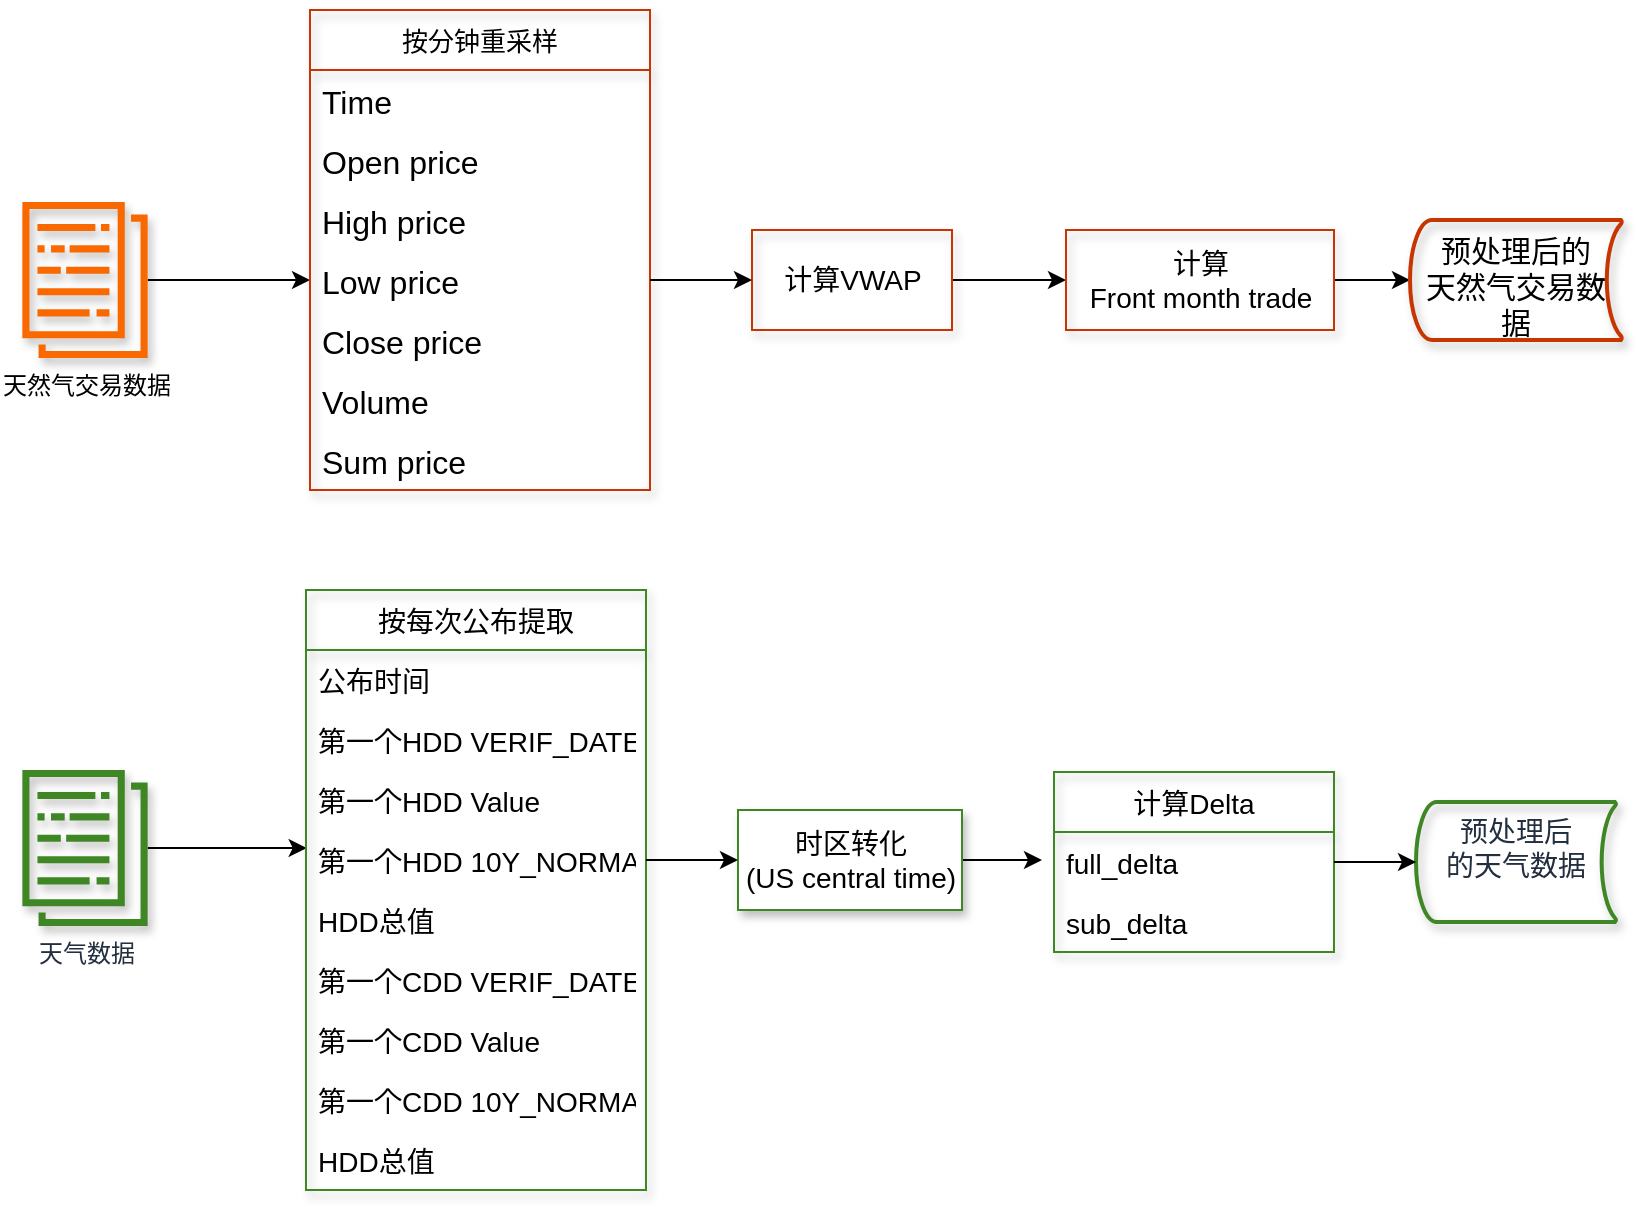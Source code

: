 <mxfile version="16.5.3" type="device"><diagram id="RaVUkB2NrCcxo8iWQkJ0" name="Page-1"><mxGraphModel dx="1550" dy="811" grid="1" gridSize="10" guides="1" tooltips="1" connect="1" arrows="1" fold="1" page="1" pageScale="1" pageWidth="827" pageHeight="1169" math="0" shadow="0"><root><mxCell id="0"/><mxCell id="1" parent="0"/><mxCell id="xQEtM8D5ab1j3eySA9Fe-50" style="edgeStyle=orthogonalEdgeStyle;rounded=0;orthogonalLoop=1;jettySize=auto;html=1;entryX=0.002;entryY=0.3;entryDx=0;entryDy=0;entryPerimeter=0;fontSize=12;" edge="1" parent="1" source="xQEtM8D5ab1j3eySA9Fe-1" target="xQEtM8D5ab1j3eySA9Fe-46"><mxGeometry relative="1" as="geometry"/></mxCell><mxCell id="xQEtM8D5ab1j3eySA9Fe-1" value="天气数据" style="sketch=0;outlineConnect=0;fontColor=#232F3E;gradientColor=none;fillColor=#3F8624;strokeColor=none;dashed=0;verticalLabelPosition=bottom;verticalAlign=top;align=center;html=1;fontSize=12;fontStyle=0;aspect=fixed;pointerEvents=1;shape=mxgraph.aws4.data_set;shadow=1;" vertex="1" parent="1"><mxGeometry x="20" y="480" width="63" height="78" as="geometry"/></mxCell><mxCell id="xQEtM8D5ab1j3eySA9Fe-34" style="edgeStyle=orthogonalEdgeStyle;rounded=0;orthogonalLoop=1;jettySize=auto;html=1;entryX=0;entryY=0.5;entryDx=0;entryDy=0;" edge="1" parent="1" source="xQEtM8D5ab1j3eySA9Fe-2" target="xQEtM8D5ab1j3eySA9Fe-25"><mxGeometry relative="1" as="geometry"/></mxCell><mxCell id="xQEtM8D5ab1j3eySA9Fe-2" value="天然气交易数据" style="sketch=0;outlineConnect=0;fillColor=#fa6800;strokeColor=#C73500;dashed=0;verticalLabelPosition=bottom;verticalAlign=top;align=center;html=1;fontSize=12;fontStyle=0;aspect=fixed;pointerEvents=1;shape=mxgraph.aws4.data_set;fontColor=#000000;shadow=1;" vertex="1" parent="1"><mxGeometry x="20" y="196" width="63" height="78" as="geometry"/></mxCell><mxCell id="xQEtM8D5ab1j3eySA9Fe-14" style="edgeStyle=orthogonalEdgeStyle;rounded=0;orthogonalLoop=1;jettySize=auto;html=1;entryX=0;entryY=0.5;entryDx=0;entryDy=0;" edge="1" parent="1" source="xQEtM8D5ab1j3eySA9Fe-4" target="xQEtM8D5ab1j3eySA9Fe-5"><mxGeometry relative="1" as="geometry"/></mxCell><mxCell id="xQEtM8D5ab1j3eySA9Fe-4" value="计算VWAP" style="html=1;dashed=0;whitespace=wrap;fillColor=none;strokeColor=#C73500;fontColor=#000000;gradientColor=none;shadow=1;fontSize=14;" vertex="1" parent="1"><mxGeometry x="385" y="210" width="100" height="50" as="geometry"/></mxCell><mxCell id="xQEtM8D5ab1j3eySA9Fe-17" style="edgeStyle=orthogonalEdgeStyle;rounded=0;orthogonalLoop=1;jettySize=auto;html=1;entryX=0;entryY=0.5;entryDx=0;entryDy=0;entryPerimeter=0;" edge="1" parent="1" source="xQEtM8D5ab1j3eySA9Fe-5" target="xQEtM8D5ab1j3eySA9Fe-15"><mxGeometry relative="1" as="geometry"/></mxCell><mxCell id="xQEtM8D5ab1j3eySA9Fe-5" value="计算 &lt;br&gt;Front month trade" style="html=1;dashed=0;whitespace=wrap;shadow=1;fillColor=none;strokeColor=#C73500;fontColor=#000000;gradientColor=none;fontSize=14;" vertex="1" parent="1"><mxGeometry x="542" y="210" width="134" height="50" as="geometry"/></mxCell><mxCell id="xQEtM8D5ab1j3eySA9Fe-58" style="edgeStyle=orthogonalEdgeStyle;rounded=0;orthogonalLoop=1;jettySize=auto;html=1;fontSize=14;" edge="1" parent="1" source="xQEtM8D5ab1j3eySA9Fe-7"><mxGeometry relative="1" as="geometry"><mxPoint x="530" y="525" as="targetPoint"/></mxGeometry></mxCell><mxCell id="xQEtM8D5ab1j3eySA9Fe-7" value="时区转化 &lt;br style=&quot;font-size: 14px;&quot;&gt;&lt;font style=&quot;font-size: 14px;&quot;&gt;(&lt;span lang=&quot;EN-AU&quot; style=&quot;line-height: 107%; font-size: 14px;&quot;&gt;US central time)&lt;/span&gt;&lt;/font&gt;" style="html=1;dashed=0;whitespace=wrap;strokeColor=#3F8624;shadow=1;fontSize=14;" vertex="1" parent="1"><mxGeometry x="378" y="500" width="112" height="50" as="geometry"/></mxCell><mxCell id="xQEtM8D5ab1j3eySA9Fe-15" value="预处理后的&lt;br&gt;天然气交易数据" style="strokeWidth=2;html=1;shape=mxgraph.flowchart.stored_data;whiteSpace=wrap;shadow=1;fillColor=none;gradientColor=none;verticalAlign=top;strokeColor=#C73500;fontColor=#000000;sketch=0;dashed=0;fontStyle=0;fontSize=15;" vertex="1" parent="1"><mxGeometry x="714" y="205" width="106" height="60" as="geometry"/></mxCell><mxCell id="xQEtM8D5ab1j3eySA9Fe-16" value="预处理后&lt;br&gt;的天气数据" style="strokeWidth=2;html=1;shape=mxgraph.flowchart.stored_data;whiteSpace=wrap;shadow=1;fillColor=none;gradientColor=none;verticalAlign=top;strokeColor=#3F8624;fontColor=#232F3E;sketch=0;dashed=0;fontStyle=0;fontSize=14;" vertex="1" parent="1"><mxGeometry x="717" y="496" width="100" height="60" as="geometry"/></mxCell><mxCell id="xQEtM8D5ab1j3eySA9Fe-22" value="按分钟重采样" style="swimlane;fontStyle=0;childLayout=stackLayout;horizontal=1;startSize=30;horizontalStack=0;resizeParent=1;resizeParentMax=0;resizeLast=0;collapsible=1;marginBottom=0;shadow=1;strokeColor=#C73500;fillColor=none;gradientColor=none;fontColor=#000000;dashed=0;fontSize=13;" vertex="1" parent="1"><mxGeometry x="164" y="100" width="170" height="240" as="geometry"><mxRectangle x="244" y="69" width="136" height="30" as="alternateBounds"/></mxGeometry></mxCell><mxCell id="xQEtM8D5ab1j3eySA9Fe-33" value="Time" style="text;strokeColor=none;fillColor=none;align=left;verticalAlign=middle;spacingLeft=4;spacingRight=4;overflow=hidden;points=[[0,0.5],[1,0.5]];portConstraint=eastwest;rotatable=0;shadow=1;fontSize=16;" vertex="1" parent="xQEtM8D5ab1j3eySA9Fe-22"><mxGeometry y="30" width="170" height="30" as="geometry"/></mxCell><mxCell id="xQEtM8D5ab1j3eySA9Fe-23" value="Open price" style="text;strokeColor=none;fillColor=none;align=left;verticalAlign=middle;spacingLeft=4;spacingRight=4;overflow=hidden;points=[[0,0.5],[1,0.5]];portConstraint=eastwest;rotatable=0;shadow=1;fontSize=16;" vertex="1" parent="xQEtM8D5ab1j3eySA9Fe-22"><mxGeometry y="60" width="170" height="30" as="geometry"/></mxCell><mxCell id="xQEtM8D5ab1j3eySA9Fe-24" value="High price" style="text;strokeColor=none;fillColor=none;align=left;verticalAlign=middle;spacingLeft=4;spacingRight=4;overflow=hidden;points=[[0,0.5],[1,0.5]];portConstraint=eastwest;rotatable=0;shadow=1;fontSize=16;" vertex="1" parent="xQEtM8D5ab1j3eySA9Fe-22"><mxGeometry y="90" width="170" height="30" as="geometry"/></mxCell><mxCell id="xQEtM8D5ab1j3eySA9Fe-25" value="Low price" style="text;strokeColor=none;fillColor=none;align=left;verticalAlign=middle;spacingLeft=4;spacingRight=4;overflow=hidden;points=[[0,0.5],[1,0.5]];portConstraint=eastwest;rotatable=0;shadow=1;fontSize=16;" vertex="1" parent="xQEtM8D5ab1j3eySA9Fe-22"><mxGeometry y="120" width="170" height="30" as="geometry"/></mxCell><mxCell id="xQEtM8D5ab1j3eySA9Fe-30" value="Close price" style="text;strokeColor=none;fillColor=none;align=left;verticalAlign=middle;spacingLeft=4;spacingRight=4;overflow=hidden;points=[[0,0.5],[1,0.5]];portConstraint=eastwest;rotatable=0;shadow=1;fontSize=16;" vertex="1" parent="xQEtM8D5ab1j3eySA9Fe-22"><mxGeometry y="150" width="170" height="30" as="geometry"/></mxCell><mxCell id="xQEtM8D5ab1j3eySA9Fe-31" value="Volume " style="text;strokeColor=none;fillColor=none;align=left;verticalAlign=middle;spacingLeft=4;spacingRight=4;overflow=hidden;points=[[0,0.5],[1,0.5]];portConstraint=eastwest;rotatable=0;shadow=1;fontSize=16;" vertex="1" parent="xQEtM8D5ab1j3eySA9Fe-22"><mxGeometry y="180" width="170" height="30" as="geometry"/></mxCell><mxCell id="xQEtM8D5ab1j3eySA9Fe-32" value="Sum price" style="text;strokeColor=none;fillColor=none;align=left;verticalAlign=middle;spacingLeft=4;spacingRight=4;overflow=hidden;points=[[0,0.5],[1,0.5]];portConstraint=eastwest;rotatable=0;shadow=1;fontSize=16;" vertex="1" parent="xQEtM8D5ab1j3eySA9Fe-22"><mxGeometry y="210" width="170" height="30" as="geometry"/></mxCell><mxCell id="xQEtM8D5ab1j3eySA9Fe-35" style="edgeStyle=orthogonalEdgeStyle;rounded=0;orthogonalLoop=1;jettySize=auto;html=1;entryX=0;entryY=0.5;entryDx=0;entryDy=0;" edge="1" parent="1" source="xQEtM8D5ab1j3eySA9Fe-25" target="xQEtM8D5ab1j3eySA9Fe-4"><mxGeometry relative="1" as="geometry"/></mxCell><mxCell id="xQEtM8D5ab1j3eySA9Fe-37" value="按每次公布提取" style="swimlane;fontStyle=0;childLayout=stackLayout;horizontal=1;startSize=30;horizontalStack=0;resizeParent=1;resizeParentMax=0;resizeLast=0;collapsible=1;marginBottom=0;shadow=1;fontSize=14;strokeColor=#3F8624;fillColor=none;gradientColor=none;" vertex="1" parent="1"><mxGeometry x="162" y="390" width="170" height="300" as="geometry"/></mxCell><mxCell id="xQEtM8D5ab1j3eySA9Fe-38" value="公布时间" style="text;strokeColor=none;fillColor=none;align=left;verticalAlign=middle;spacingLeft=4;spacingRight=4;overflow=hidden;points=[[0,0.5],[1,0.5]];portConstraint=eastwest;rotatable=0;shadow=1;fontSize=14;" vertex="1" parent="xQEtM8D5ab1j3eySA9Fe-37"><mxGeometry y="30" width="170" height="30" as="geometry"/></mxCell><mxCell id="xQEtM8D5ab1j3eySA9Fe-39" value="第一个HDD VERIF_DATE" style="text;strokeColor=none;fillColor=none;align=left;verticalAlign=middle;spacingLeft=4;spacingRight=4;overflow=hidden;points=[[0,0.5],[1,0.5]];portConstraint=eastwest;rotatable=0;shadow=1;fontSize=14;" vertex="1" parent="xQEtM8D5ab1j3eySA9Fe-37"><mxGeometry y="60" width="170" height="30" as="geometry"/></mxCell><mxCell id="xQEtM8D5ab1j3eySA9Fe-40" value="第一个HDD Value" style="text;strokeColor=none;fillColor=none;align=left;verticalAlign=middle;spacingLeft=4;spacingRight=4;overflow=hidden;points=[[0,0.5],[1,0.5]];portConstraint=eastwest;rotatable=0;shadow=1;fontSize=14;" vertex="1" parent="xQEtM8D5ab1j3eySA9Fe-37"><mxGeometry y="90" width="170" height="30" as="geometry"/></mxCell><mxCell id="xQEtM8D5ab1j3eySA9Fe-46" value="第一个HDD 10Y_NORMAL" style="text;strokeColor=none;fillColor=none;align=left;verticalAlign=middle;spacingLeft=4;spacingRight=4;overflow=hidden;points=[[0,0.5],[1,0.5]];portConstraint=eastwest;rotatable=0;shadow=1;fontSize=14;" vertex="1" parent="xQEtM8D5ab1j3eySA9Fe-37"><mxGeometry y="120" width="170" height="30" as="geometry"/></mxCell><mxCell id="xQEtM8D5ab1j3eySA9Fe-45" value="HDD总值" style="text;strokeColor=none;fillColor=none;align=left;verticalAlign=middle;spacingLeft=4;spacingRight=4;overflow=hidden;points=[[0,0.5],[1,0.5]];portConstraint=eastwest;rotatable=0;shadow=1;fontSize=14;" vertex="1" parent="xQEtM8D5ab1j3eySA9Fe-37"><mxGeometry y="150" width="170" height="30" as="geometry"/></mxCell><mxCell id="xQEtM8D5ab1j3eySA9Fe-44" value="第一个CDD VERIF_DATE" style="text;strokeColor=none;fillColor=none;align=left;verticalAlign=middle;spacingLeft=4;spacingRight=4;overflow=hidden;points=[[0,0.5],[1,0.5]];portConstraint=eastwest;rotatable=0;shadow=1;fontSize=14;" vertex="1" parent="xQEtM8D5ab1j3eySA9Fe-37"><mxGeometry y="180" width="170" height="30" as="geometry"/></mxCell><mxCell id="xQEtM8D5ab1j3eySA9Fe-43" value="第一个CDD Value" style="text;strokeColor=none;fillColor=none;align=left;verticalAlign=middle;spacingLeft=4;spacingRight=4;overflow=hidden;points=[[0,0.5],[1,0.5]];portConstraint=eastwest;rotatable=0;shadow=1;fontSize=14;" vertex="1" parent="xQEtM8D5ab1j3eySA9Fe-37"><mxGeometry y="210" width="170" height="30" as="geometry"/></mxCell><mxCell id="xQEtM8D5ab1j3eySA9Fe-42" value="第一个CDD 10Y_NORMAL" style="text;strokeColor=none;fillColor=none;align=left;verticalAlign=middle;spacingLeft=4;spacingRight=4;overflow=hidden;points=[[0,0.5],[1,0.5]];portConstraint=eastwest;rotatable=0;shadow=1;fontSize=14;" vertex="1" parent="xQEtM8D5ab1j3eySA9Fe-37"><mxGeometry y="240" width="170" height="30" as="geometry"/></mxCell><mxCell id="xQEtM8D5ab1j3eySA9Fe-41" style="text;strokeColor=none;fillColor=none;align=left;verticalAlign=middle;spacingLeft=4;spacingRight=4;overflow=hidden;points=[[0,0.5],[1,0.5]];portConstraint=eastwest;rotatable=0;shadow=1;fontSize=13;" vertex="1" parent="xQEtM8D5ab1j3eySA9Fe-37"><mxGeometry y="270" width="170" height="30" as="geometry"/></mxCell><mxCell id="xQEtM8D5ab1j3eySA9Fe-47" value="HDD总值" style="text;strokeColor=none;fillColor=none;align=left;verticalAlign=middle;spacingLeft=4;spacingRight=4;overflow=hidden;points=[[0,0.5],[1,0.5]];portConstraint=eastwest;rotatable=0;shadow=1;fontSize=14;" vertex="1" parent="1"><mxGeometry x="162" y="660" width="166" height="30" as="geometry"/></mxCell><mxCell id="xQEtM8D5ab1j3eySA9Fe-51" style="edgeStyle=orthogonalEdgeStyle;rounded=0;orthogonalLoop=1;jettySize=auto;html=1;fontSize=12;" edge="1" parent="1" source="xQEtM8D5ab1j3eySA9Fe-46" target="xQEtM8D5ab1j3eySA9Fe-7"><mxGeometry relative="1" as="geometry"/></mxCell><mxCell id="xQEtM8D5ab1j3eySA9Fe-54" value="计算Delta" style="swimlane;fontStyle=0;childLayout=stackLayout;horizontal=1;startSize=30;horizontalStack=0;resizeParent=1;resizeParentMax=0;resizeLast=0;collapsible=1;marginBottom=0;shadow=1;fontSize=14;strokeColor=#3F8624;fillColor=none;gradientColor=none;" vertex="1" parent="1"><mxGeometry x="536" y="481" width="140" height="90" as="geometry"/></mxCell><mxCell id="xQEtM8D5ab1j3eySA9Fe-55" value="full_delta" style="text;strokeColor=none;fillColor=none;align=left;verticalAlign=middle;spacingLeft=4;spacingRight=4;overflow=hidden;points=[[0,0.5],[1,0.5]];portConstraint=eastwest;rotatable=0;shadow=1;fontSize=14;" vertex="1" parent="xQEtM8D5ab1j3eySA9Fe-54"><mxGeometry y="30" width="140" height="30" as="geometry"/></mxCell><mxCell id="xQEtM8D5ab1j3eySA9Fe-57" value="sub_delta" style="text;strokeColor=none;fillColor=none;align=left;verticalAlign=middle;spacingLeft=4;spacingRight=4;overflow=hidden;points=[[0,0.5],[1,0.5]];portConstraint=eastwest;rotatable=0;shadow=1;fontSize=14;" vertex="1" parent="xQEtM8D5ab1j3eySA9Fe-54"><mxGeometry y="60" width="140" height="30" as="geometry"/></mxCell><mxCell id="xQEtM8D5ab1j3eySA9Fe-60" style="edgeStyle=orthogonalEdgeStyle;rounded=0;orthogonalLoop=1;jettySize=auto;html=1;fontSize=14;" edge="1" parent="1" source="xQEtM8D5ab1j3eySA9Fe-55" target="xQEtM8D5ab1j3eySA9Fe-16"><mxGeometry relative="1" as="geometry"/></mxCell></root></mxGraphModel></diagram></mxfile>